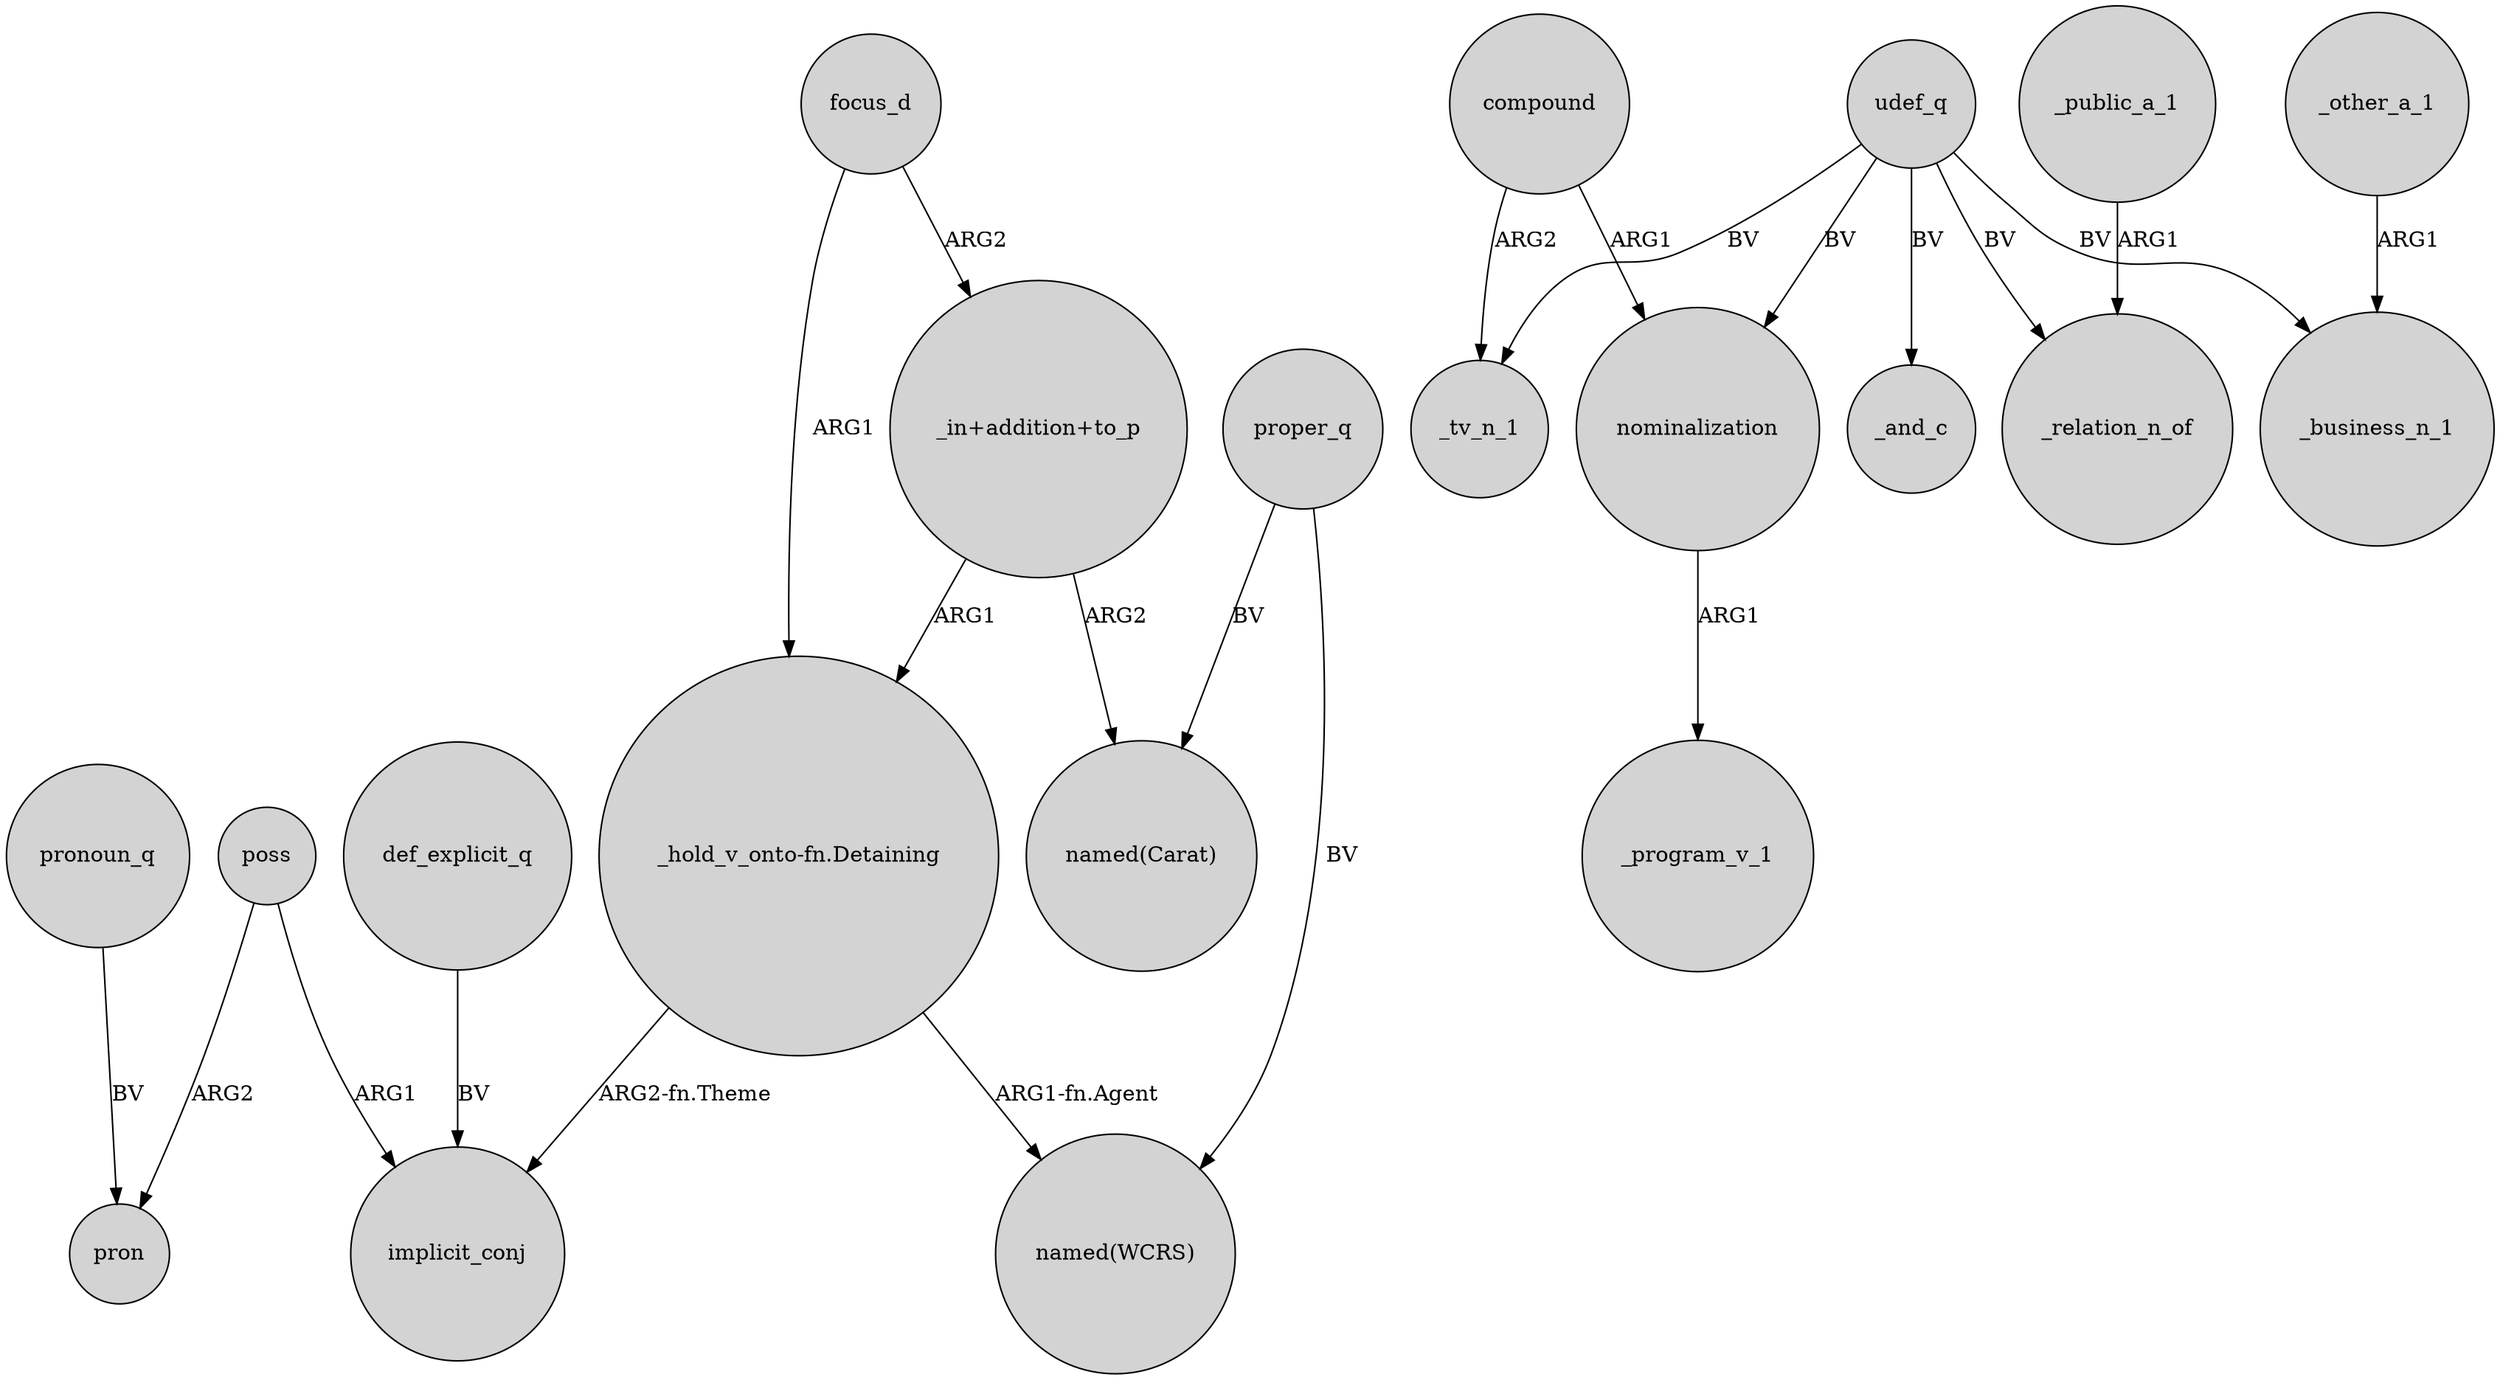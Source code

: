 digraph {
	node [shape=circle style=filled]
	poss -> pron [label=ARG2]
	compound -> _tv_n_1 [label=ARG2]
	udef_q -> _tv_n_1 [label=BV]
	"_in+addition+to_p" -> "_hold_v_onto-fn.Detaining" [label=ARG1]
	udef_q -> _relation_n_of [label=BV]
	proper_q -> "named(Carat)" [label=BV]
	def_explicit_q -> implicit_conj [label=BV]
	_public_a_1 -> _relation_n_of [label=ARG1]
	"_in+addition+to_p" -> "named(Carat)" [label=ARG2]
	nominalization -> _program_v_1 [label=ARG1]
	pronoun_q -> pron [label=BV]
	"_hold_v_onto-fn.Detaining" -> implicit_conj [label="ARG2-fn.Theme"]
	proper_q -> "named(WCRS)" [label=BV]
	udef_q -> nominalization [label=BV]
	focus_d -> "_in+addition+to_p" [label=ARG2]
	udef_q -> _business_n_1 [label=BV]
	"_hold_v_onto-fn.Detaining" -> "named(WCRS)" [label="ARG1-fn.Agent"]
	poss -> implicit_conj [label=ARG1]
	_other_a_1 -> _business_n_1 [label=ARG1]
	udef_q -> _and_c [label=BV]
	focus_d -> "_hold_v_onto-fn.Detaining" [label=ARG1]
	compound -> nominalization [label=ARG1]
}
